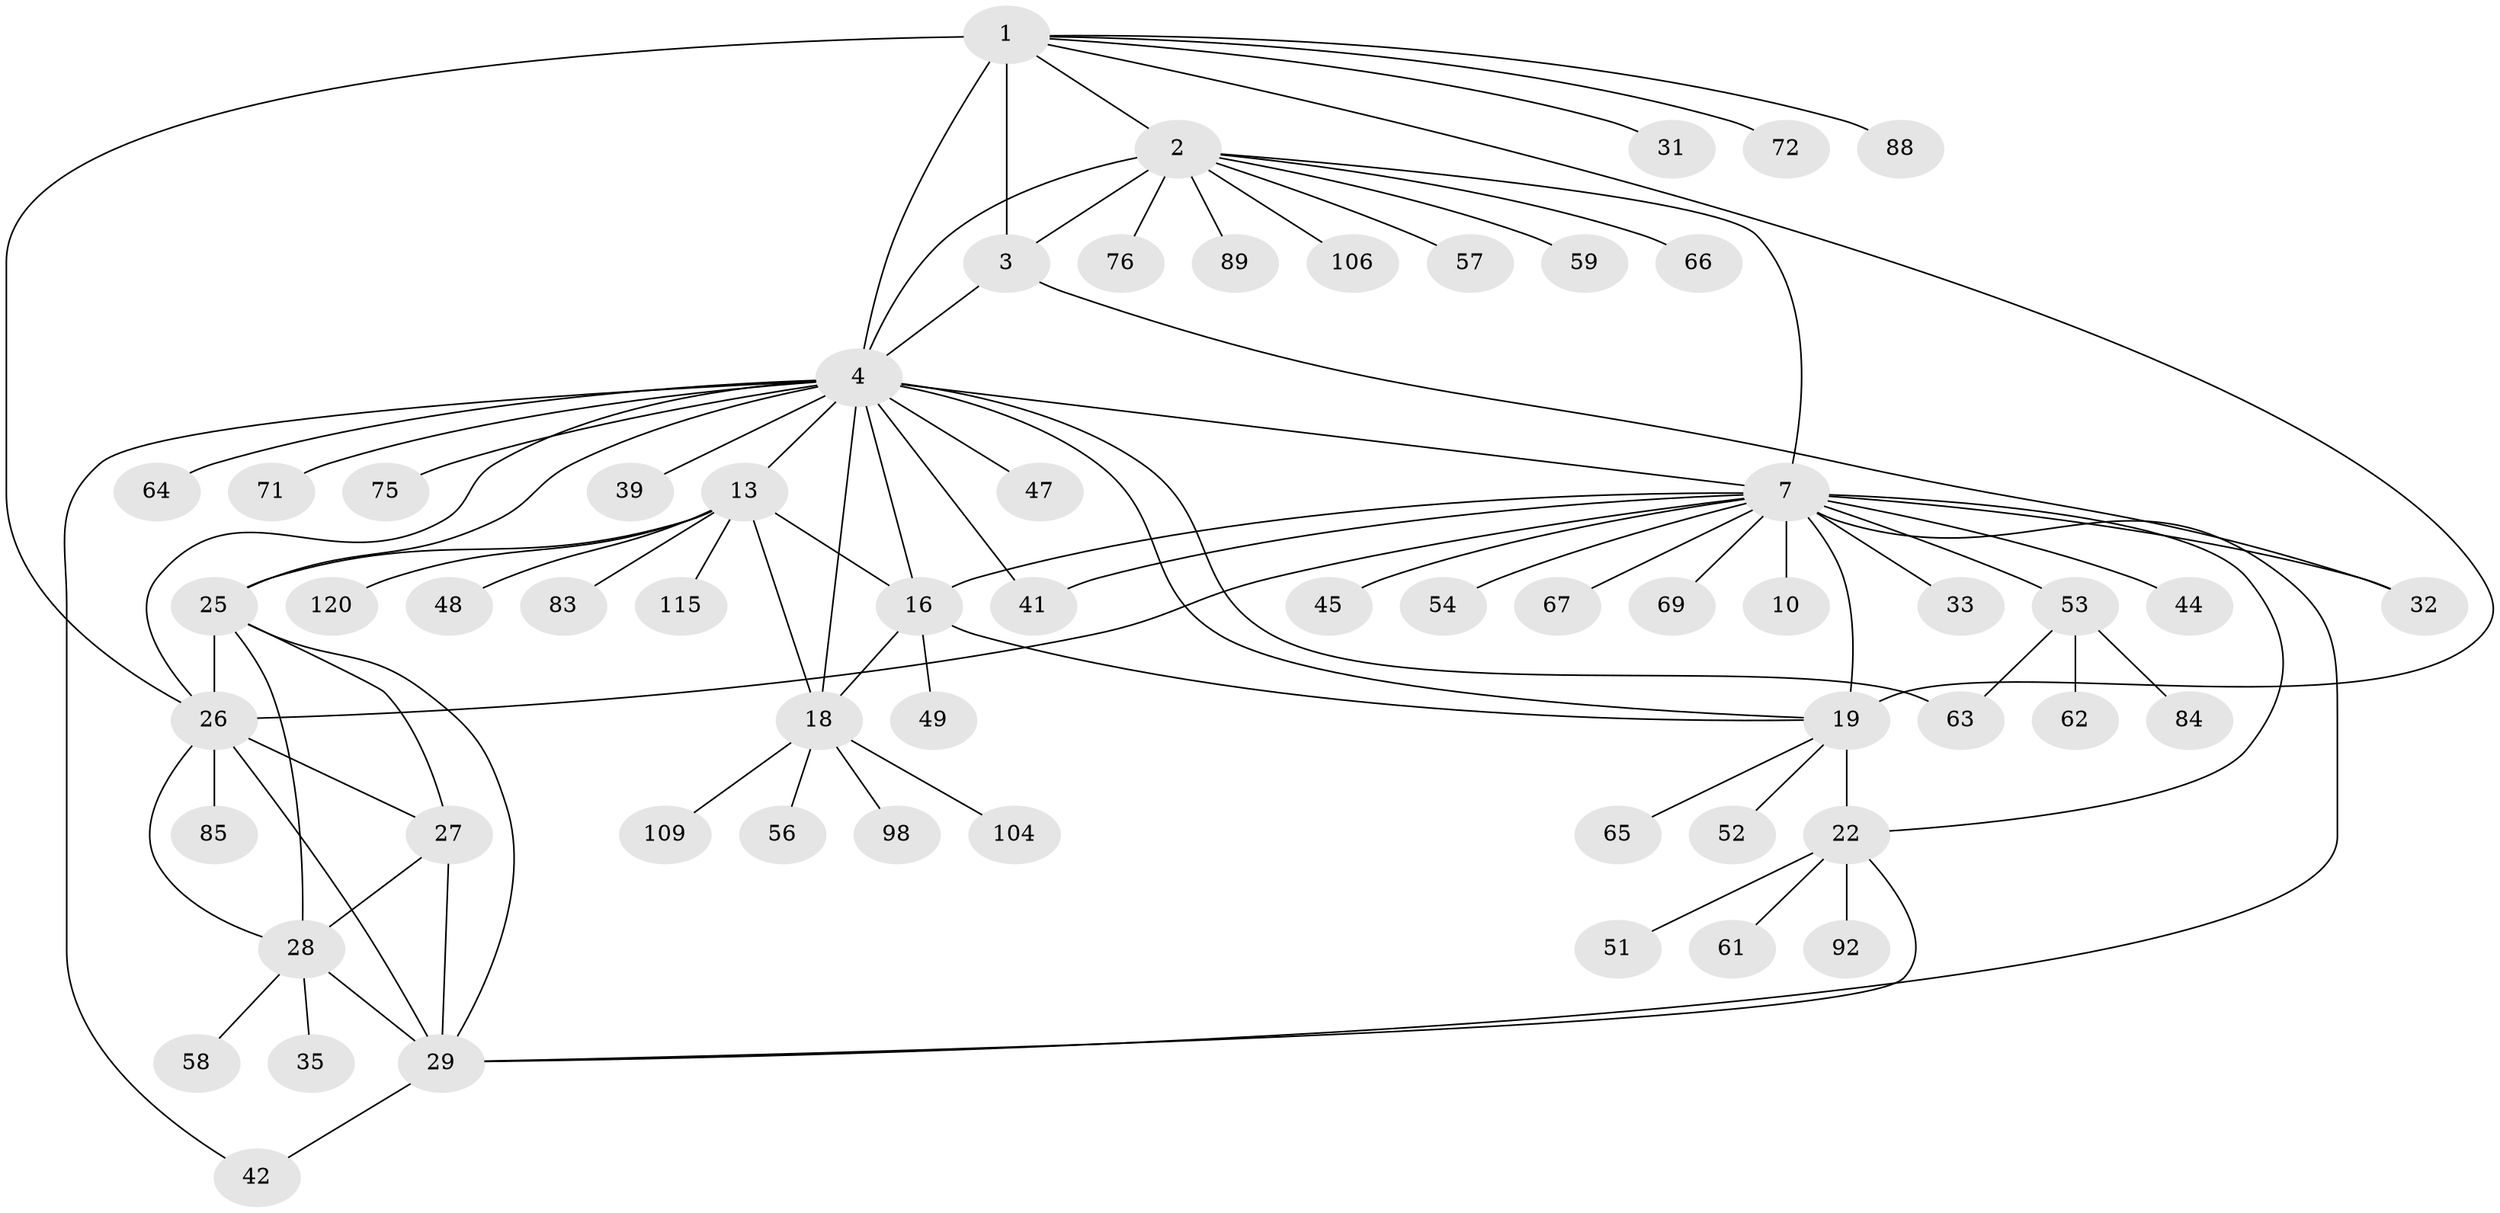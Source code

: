 // original degree distribution, {7: 0.049586776859504134, 13: 0.008264462809917356, 6: 0.024793388429752067, 15: 0.01652892561983471, 9: 0.04132231404958678, 10: 0.024793388429752067, 5: 0.01652892561983471, 8: 0.05785123966942149, 12: 0.008264462809917356, 3: 0.024793388429752067, 2: 0.17355371900826447, 1: 0.5371900826446281, 4: 0.01652892561983471}
// Generated by graph-tools (version 1.1) at 2025/19/03/04/25 18:19:34]
// undirected, 60 vertices, 87 edges
graph export_dot {
graph [start="1"]
  node [color=gray90,style=filled];
  1 [super="+6"];
  2 [super="+34"];
  3;
  4 [super="+5+94+100+121+78+14+36"];
  7 [super="+9+50+8+97+43+12+20"];
  10;
  13 [super="+17+117"];
  16;
  18;
  19 [super="+21+87"];
  22 [super="+23+55"];
  25 [super="+46+95"];
  26;
  27;
  28 [super="+108+119+60+70+30"];
  29;
  31 [super="+38+110"];
  32;
  33 [super="+79"];
  35;
  39;
  41;
  42 [super="+103"];
  44;
  45;
  47;
  48;
  49;
  51;
  52;
  53;
  54;
  56;
  57;
  58;
  59;
  61;
  62;
  63;
  64;
  65;
  66;
  67;
  69;
  71;
  72;
  75;
  76;
  83;
  84 [super="+116"];
  85;
  88;
  89 [super="+96"];
  92;
  98;
  104;
  106;
  109;
  115;
  120;
  1 -- 2 [weight=2];
  1 -- 3 [weight=2];
  1 -- 4 [weight=4];
  1 -- 72;
  1 -- 88;
  1 -- 26;
  1 -- 31;
  1 -- 19;
  2 -- 3;
  2 -- 4 [weight=2];
  2 -- 57;
  2 -- 59;
  2 -- 66;
  2 -- 76;
  2 -- 89;
  2 -- 106;
  2 -- 7;
  3 -- 4 [weight=2];
  3 -- 32;
  4 -- 39;
  4 -- 42;
  4 -- 41;
  4 -- 26;
  4 -- 64;
  4 -- 71;
  4 -- 75;
  4 -- 13 [weight=4];
  4 -- 47;
  4 -- 16 [weight=2];
  4 -- 18 [weight=2];
  4 -- 63;
  4 -- 25;
  4 -- 7 [weight=3];
  4 -- 19;
  7 -- 10 [weight=5];
  7 -- 54;
  7 -- 16;
  7 -- 26 [weight=2];
  7 -- 32 [weight=2];
  7 -- 33;
  7 -- 67;
  7 -- 41;
  7 -- 44;
  7 -- 29;
  7 -- 69;
  7 -- 45;
  7 -- 19 [weight=3];
  7 -- 53;
  7 -- 22 [weight=2];
  13 -- 16 [weight=2];
  13 -- 18 [weight=2];
  13 -- 25;
  13 -- 48;
  13 -- 115;
  13 -- 83;
  13 -- 120;
  16 -- 18;
  16 -- 49;
  16 -- 19;
  18 -- 56;
  18 -- 98;
  18 -- 104;
  18 -- 109;
  19 -- 22 [weight=6];
  19 -- 65;
  19 -- 52;
  22 -- 29;
  22 -- 51;
  22 -- 92;
  22 -- 61;
  25 -- 26;
  25 -- 27;
  25 -- 28 [weight=2];
  25 -- 29;
  26 -- 27;
  26 -- 28 [weight=2];
  26 -- 29;
  26 -- 85;
  27 -- 28 [weight=2];
  27 -- 29;
  28 -- 29 [weight=2];
  28 -- 35;
  28 -- 58;
  29 -- 42;
  53 -- 62;
  53 -- 63;
  53 -- 84;
}
